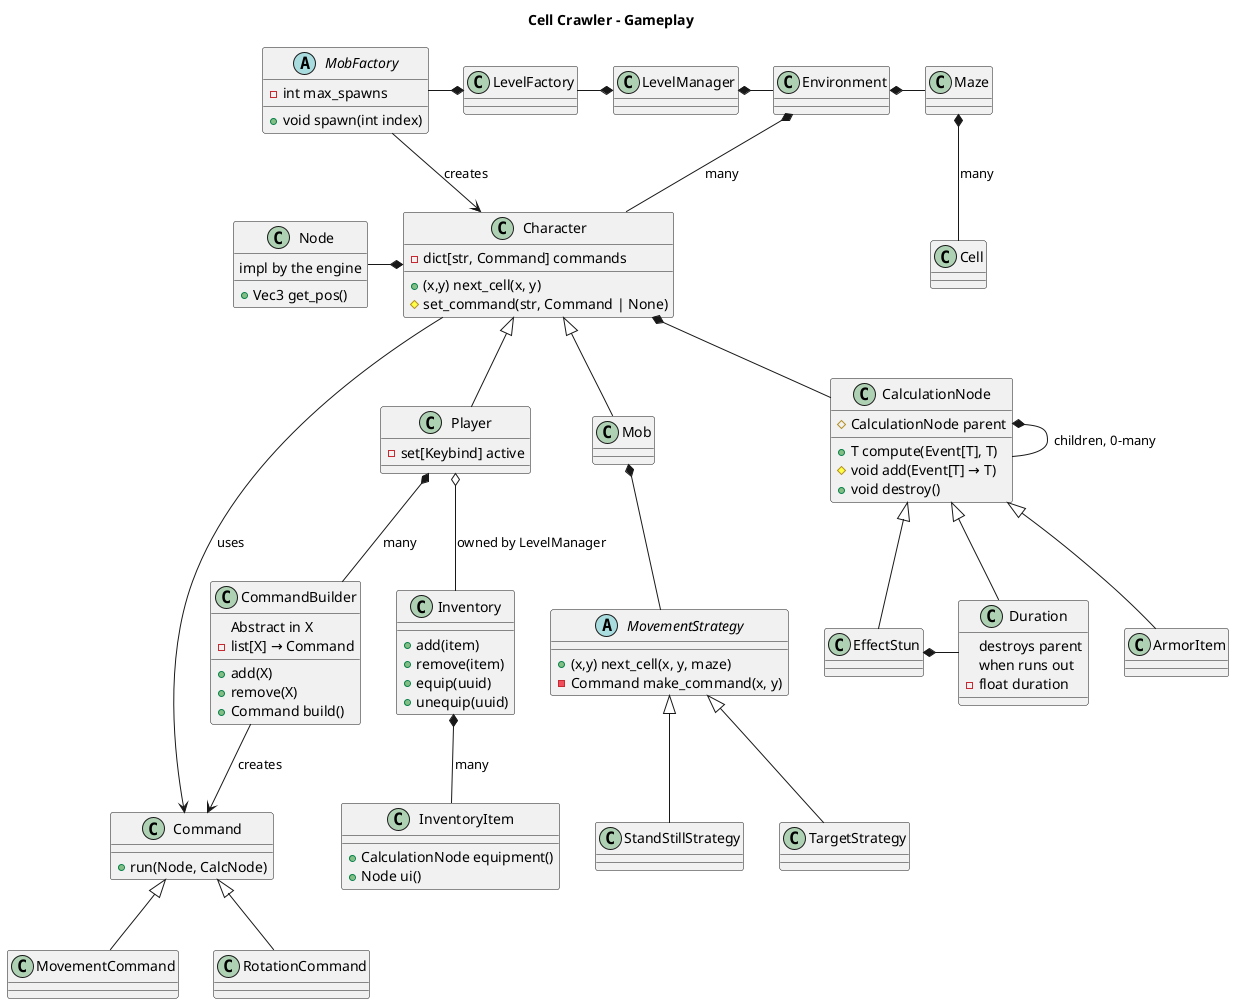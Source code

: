 @startuml

title Cell Crawler - Gameplay

class Character {
  +(x,y) next_cell(x, y)
  -dict[str, Command] commands
  #set_command(str, Command | None)
}

class Command {
  +run(Node, CalcNode)
}

class CommandBuilder {
  Abstract in X
  -list[X] → Command
  +add(X)
  +remove(X)
  +Command build()
}

Character --> Command: uses

CommandBuilder --> Command: creates

Player *-- CommandBuilder: many

class Node {
  impl by the engine
  +Vec3 get_pos()
}

Character *-left- Node

Environment *-down- Character: many

abstract class MovementStrategy {
  +(x,y) next_cell(x, y, maze)
  -Command make_command(x, y)
}

Command <|-- MovementCommand
Command <|-- RotationCommand

class Player {
  -set[Keybind] active
}

Character <|-- Mob
Mob *-- MovementStrategy
Character <|-- Player
Player o-- Inventory: owned by LevelManager
Inventory *-- InventoryItem: many
MovementStrategy <|-- TargetStrategy
MovementStrategy <|-- StandStillStrategy

class Inventory {
  +add(item)
  +remove(item)
  +equip(uuid)
  +unequip(uuid)
}

class InventoryItem {
  +CalculationNode equipment()
  +Node ui()
}

class CalculationNode {
  #CalculationNode parent
  +T compute(Event[T], T)
  #void add(Event[T] → T)
  +void destroy()
}

class Duration {
  destroys parent
  when runs out
  -float duration
}

CalculationNode <|-- Duration
CalculationNode <|-- EffectStun
EffectStun *-right- Duration
CalculationNode <|-- ArmorItem

Character *-- CalculationNode
CalculationNode *-- CalculationNode: children, 0-many

Environment *-right- Maze
Maze *-- Cell: many

LevelManager *-right- Environment
LevelManager *-left- LevelFactory
LevelFactory *-left- MobFactory

abstract class MobFactory {
  -int max_spawns
  +void spawn(int index)
}

MobFactory --> Character: creates

@enduml